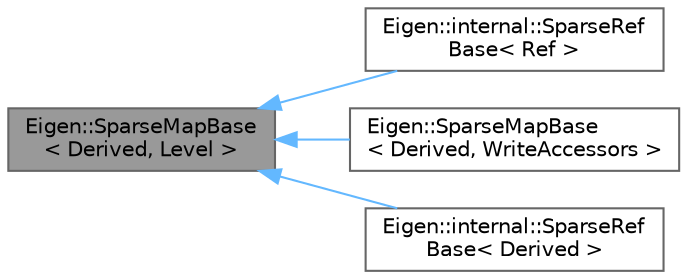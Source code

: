 digraph "Eigen::SparseMapBase&lt; Derived, Level &gt;"
{
 // LATEX_PDF_SIZE
  bgcolor="transparent";
  edge [fontname=Helvetica,fontsize=10,labelfontname=Helvetica,labelfontsize=10];
  node [fontname=Helvetica,fontsize=10,shape=box,height=0.2,width=0.4];
  rankdir="LR";
  Node1 [id="Node000001",label="Eigen::SparseMapBase\l\< Derived, Level \>",height=0.2,width=0.4,color="gray40", fillcolor="grey60", style="filled", fontcolor="black",tooltip=" "];
  Node1 -> Node2 [id="edge1_Node000001_Node000002",dir="back",color="steelblue1",style="solid",tooltip=" "];
  Node2 [id="Node000002",label="Eigen::internal::SparseRef\lBase\< Ref \>",height=0.2,width=0.4,color="gray40", fillcolor="white", style="filled",URL="$class_eigen_1_1internal_1_1_sparse_ref_base.html",tooltip=" "];
  Node1 -> Node3 [id="edge2_Node000001_Node000003",dir="back",color="steelblue1",style="solid",tooltip=" "];
  Node3 [id="Node000003",label="Eigen::SparseMapBase\l\< Derived, WriteAccessors \>",height=0.2,width=0.4,color="gray40", fillcolor="white", style="filled",URL="$class_eigen_1_1_sparse_map_base_3_01_derived_00_01_write_accessors_01_4.html",tooltip="Common base class for writable Map and Ref instance of sparse matrix and vector."];
  Node1 -> Node4 [id="edge3_Node000001_Node000004",dir="back",color="steelblue1",style="solid",tooltip=" "];
  Node4 [id="Node000004",label="Eigen::internal::SparseRef\lBase\< Derived \>",height=0.2,width=0.4,color="gray40", fillcolor="white", style="filled",URL="$class_eigen_1_1internal_1_1_sparse_ref_base.html",tooltip=" "];
}
